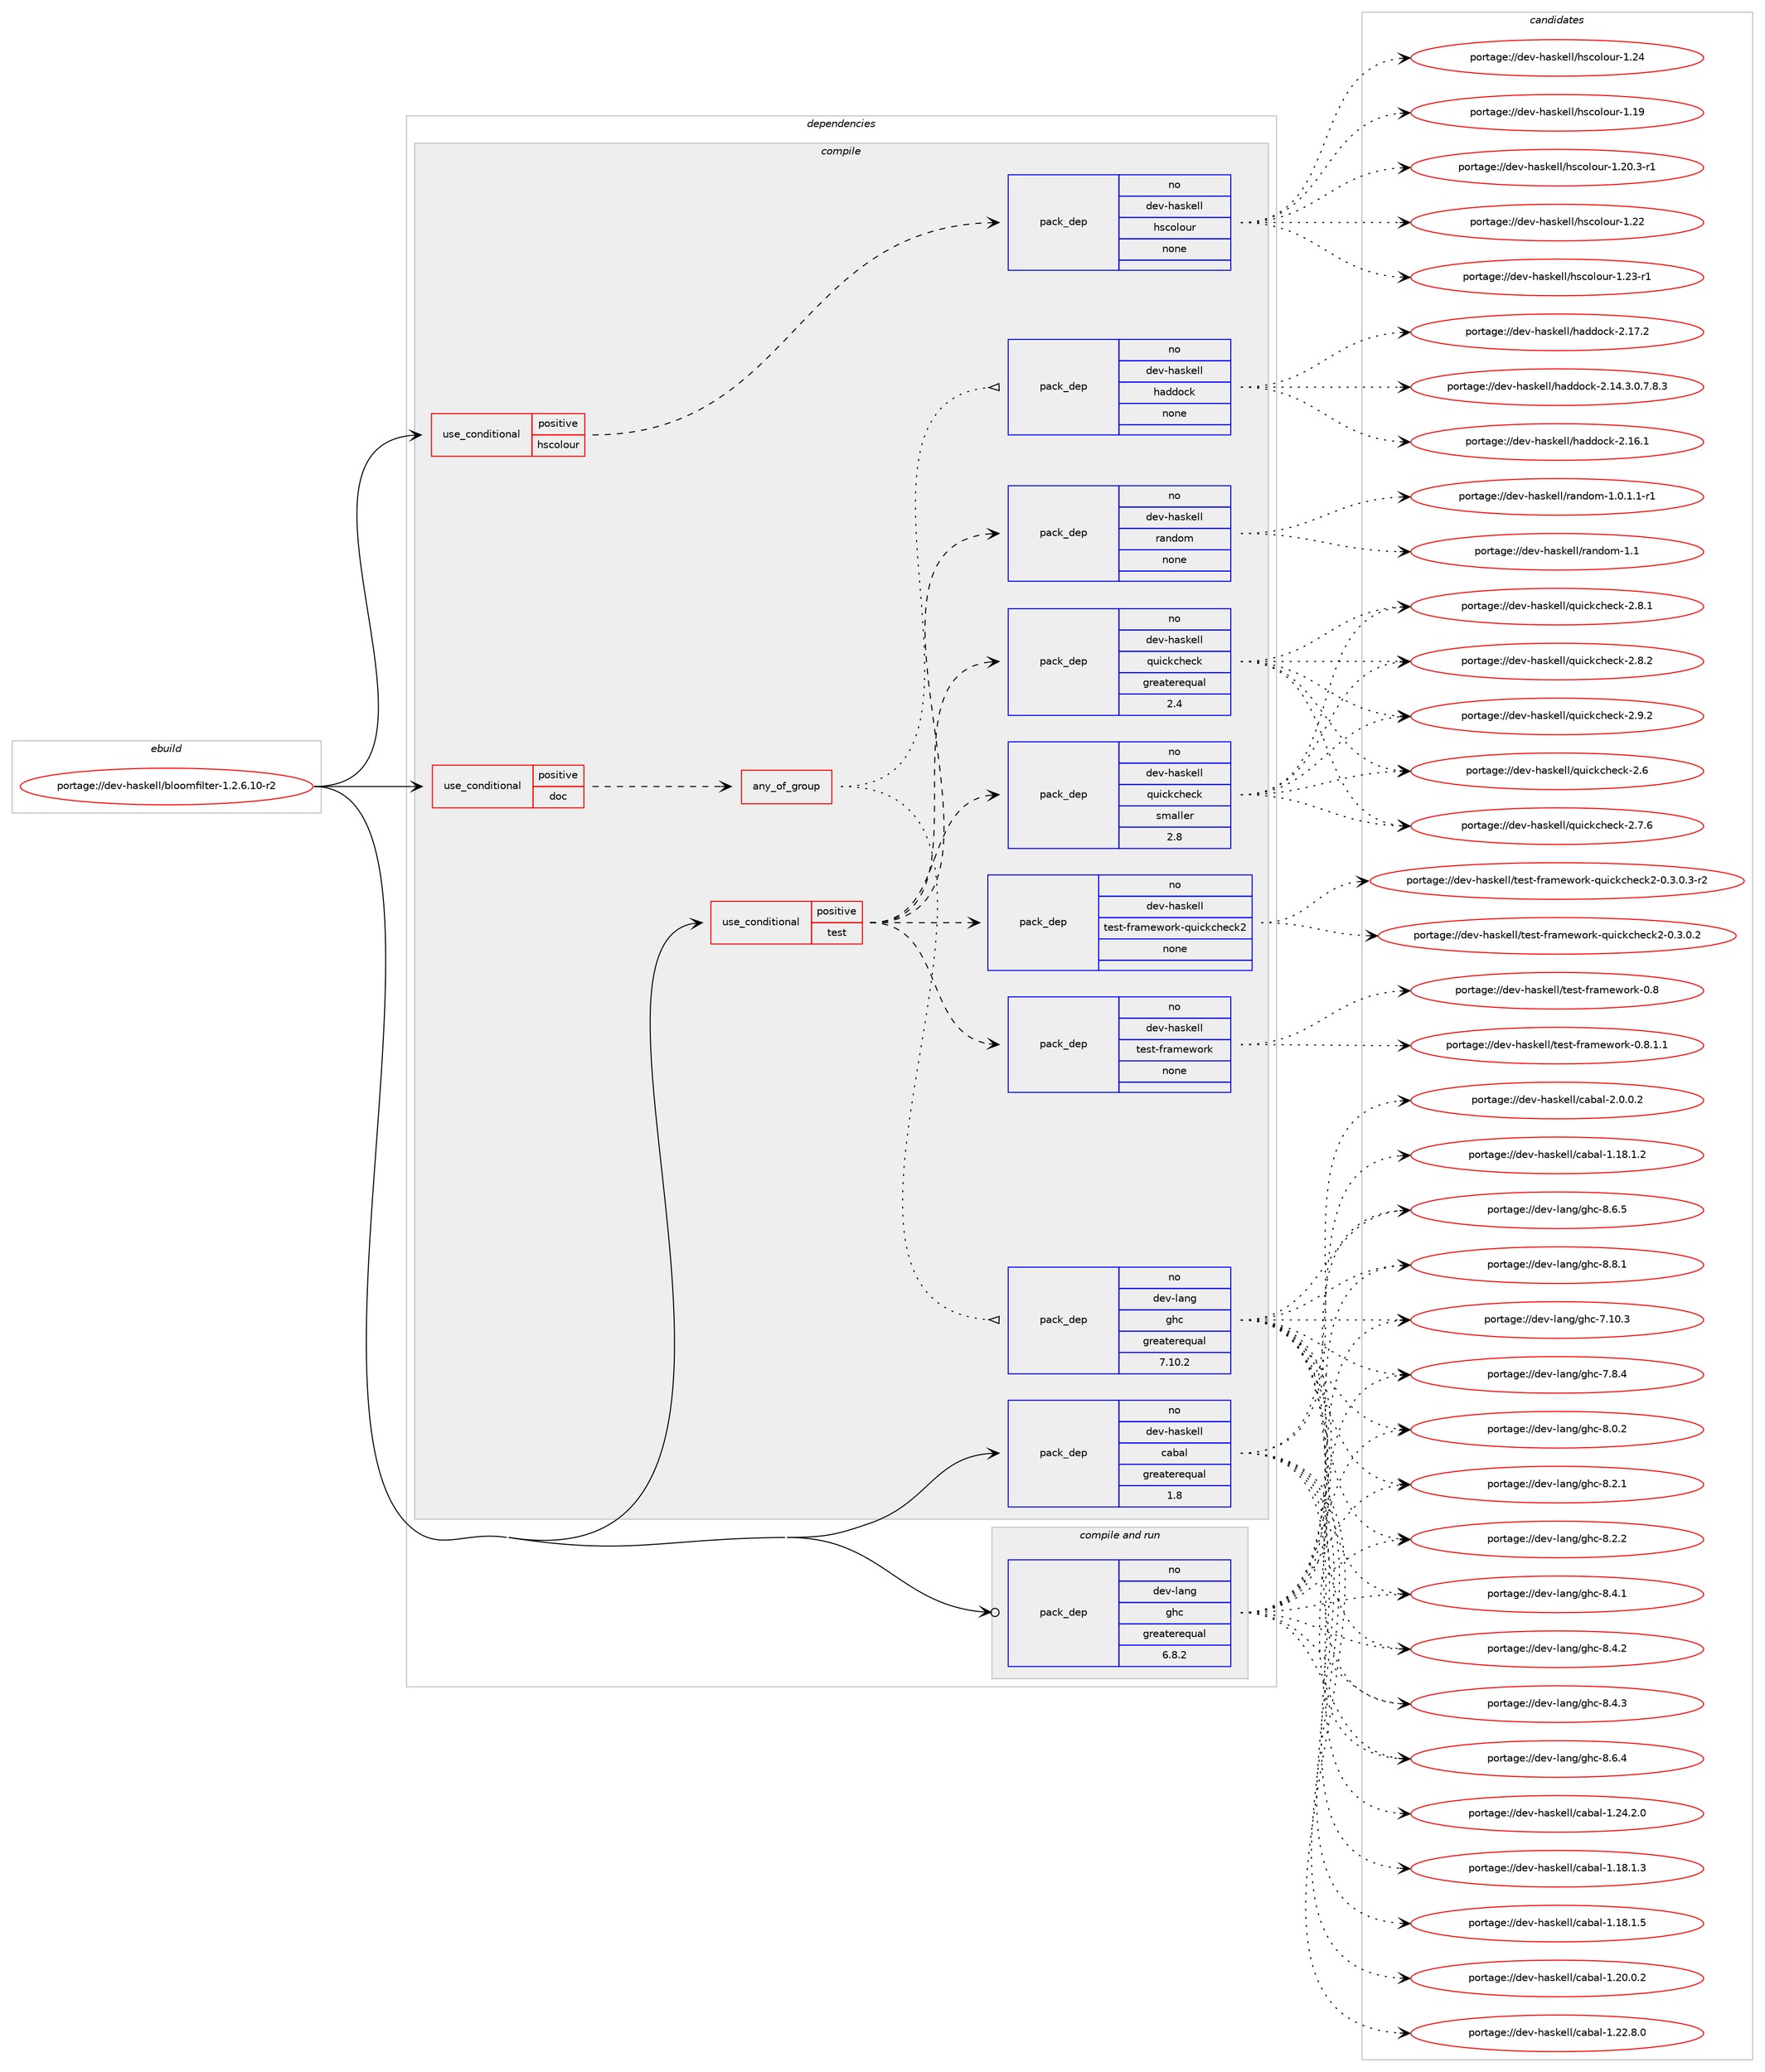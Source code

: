digraph prolog {

# *************
# Graph options
# *************

newrank=true;
concentrate=true;
compound=true;
graph [rankdir=LR,fontname=Helvetica,fontsize=10,ranksep=1.5];#, ranksep=2.5, nodesep=0.2];
edge  [arrowhead=vee];
node  [fontname=Helvetica,fontsize=10];

# **********
# The ebuild
# **********

subgraph cluster_leftcol {
color=gray;
rank=same;
label=<<i>ebuild</i>>;
id [label="portage://dev-haskell/bloomfilter-1.2.6.10-r2", color=red, width=4, href="../dev-haskell/bloomfilter-1.2.6.10-r2.svg"];
}

# ****************
# The dependencies
# ****************

subgraph cluster_midcol {
color=gray;
label=<<i>dependencies</i>>;
subgraph cluster_compile {
fillcolor="#eeeeee";
style=filled;
label=<<i>compile</i>>;
subgraph cond14401 {
dependency63109 [label=<<TABLE BORDER="0" CELLBORDER="1" CELLSPACING="0" CELLPADDING="4"><TR><TD ROWSPAN="3" CELLPADDING="10">use_conditional</TD></TR><TR><TD>positive</TD></TR><TR><TD>doc</TD></TR></TABLE>>, shape=none, color=red];
subgraph any1400 {
dependency63110 [label=<<TABLE BORDER="0" CELLBORDER="1" CELLSPACING="0" CELLPADDING="4"><TR><TD CELLPADDING="10">any_of_group</TD></TR></TABLE>>, shape=none, color=red];subgraph pack47251 {
dependency63111 [label=<<TABLE BORDER="0" CELLBORDER="1" CELLSPACING="0" CELLPADDING="4" WIDTH="220"><TR><TD ROWSPAN="6" CELLPADDING="30">pack_dep</TD></TR><TR><TD WIDTH="110">no</TD></TR><TR><TD>dev-haskell</TD></TR><TR><TD>haddock</TD></TR><TR><TD>none</TD></TR><TR><TD></TD></TR></TABLE>>, shape=none, color=blue];
}
dependency63110:e -> dependency63111:w [weight=20,style="dotted",arrowhead="oinv"];
subgraph pack47252 {
dependency63112 [label=<<TABLE BORDER="0" CELLBORDER="1" CELLSPACING="0" CELLPADDING="4" WIDTH="220"><TR><TD ROWSPAN="6" CELLPADDING="30">pack_dep</TD></TR><TR><TD WIDTH="110">no</TD></TR><TR><TD>dev-lang</TD></TR><TR><TD>ghc</TD></TR><TR><TD>greaterequal</TD></TR><TR><TD>7.10.2</TD></TR></TABLE>>, shape=none, color=blue];
}
dependency63110:e -> dependency63112:w [weight=20,style="dotted",arrowhead="oinv"];
}
dependency63109:e -> dependency63110:w [weight=20,style="dashed",arrowhead="vee"];
}
id:e -> dependency63109:w [weight=20,style="solid",arrowhead="vee"];
subgraph cond14402 {
dependency63113 [label=<<TABLE BORDER="0" CELLBORDER="1" CELLSPACING="0" CELLPADDING="4"><TR><TD ROWSPAN="3" CELLPADDING="10">use_conditional</TD></TR><TR><TD>positive</TD></TR><TR><TD>hscolour</TD></TR></TABLE>>, shape=none, color=red];
subgraph pack47253 {
dependency63114 [label=<<TABLE BORDER="0" CELLBORDER="1" CELLSPACING="0" CELLPADDING="4" WIDTH="220"><TR><TD ROWSPAN="6" CELLPADDING="30">pack_dep</TD></TR><TR><TD WIDTH="110">no</TD></TR><TR><TD>dev-haskell</TD></TR><TR><TD>hscolour</TD></TR><TR><TD>none</TD></TR><TR><TD></TD></TR></TABLE>>, shape=none, color=blue];
}
dependency63113:e -> dependency63114:w [weight=20,style="dashed",arrowhead="vee"];
}
id:e -> dependency63113:w [weight=20,style="solid",arrowhead="vee"];
subgraph cond14403 {
dependency63115 [label=<<TABLE BORDER="0" CELLBORDER="1" CELLSPACING="0" CELLPADDING="4"><TR><TD ROWSPAN="3" CELLPADDING="10">use_conditional</TD></TR><TR><TD>positive</TD></TR><TR><TD>test</TD></TR></TABLE>>, shape=none, color=red];
subgraph pack47254 {
dependency63116 [label=<<TABLE BORDER="0" CELLBORDER="1" CELLSPACING="0" CELLPADDING="4" WIDTH="220"><TR><TD ROWSPAN="6" CELLPADDING="30">pack_dep</TD></TR><TR><TD WIDTH="110">no</TD></TR><TR><TD>dev-haskell</TD></TR><TR><TD>quickcheck</TD></TR><TR><TD>greaterequal</TD></TR><TR><TD>2.4</TD></TR></TABLE>>, shape=none, color=blue];
}
dependency63115:e -> dependency63116:w [weight=20,style="dashed",arrowhead="vee"];
subgraph pack47255 {
dependency63117 [label=<<TABLE BORDER="0" CELLBORDER="1" CELLSPACING="0" CELLPADDING="4" WIDTH="220"><TR><TD ROWSPAN="6" CELLPADDING="30">pack_dep</TD></TR><TR><TD WIDTH="110">no</TD></TR><TR><TD>dev-haskell</TD></TR><TR><TD>quickcheck</TD></TR><TR><TD>smaller</TD></TR><TR><TD>2.8</TD></TR></TABLE>>, shape=none, color=blue];
}
dependency63115:e -> dependency63117:w [weight=20,style="dashed",arrowhead="vee"];
subgraph pack47256 {
dependency63118 [label=<<TABLE BORDER="0" CELLBORDER="1" CELLSPACING="0" CELLPADDING="4" WIDTH="220"><TR><TD ROWSPAN="6" CELLPADDING="30">pack_dep</TD></TR><TR><TD WIDTH="110">no</TD></TR><TR><TD>dev-haskell</TD></TR><TR><TD>random</TD></TR><TR><TD>none</TD></TR><TR><TD></TD></TR></TABLE>>, shape=none, color=blue];
}
dependency63115:e -> dependency63118:w [weight=20,style="dashed",arrowhead="vee"];
subgraph pack47257 {
dependency63119 [label=<<TABLE BORDER="0" CELLBORDER="1" CELLSPACING="0" CELLPADDING="4" WIDTH="220"><TR><TD ROWSPAN="6" CELLPADDING="30">pack_dep</TD></TR><TR><TD WIDTH="110">no</TD></TR><TR><TD>dev-haskell</TD></TR><TR><TD>test-framework</TD></TR><TR><TD>none</TD></TR><TR><TD></TD></TR></TABLE>>, shape=none, color=blue];
}
dependency63115:e -> dependency63119:w [weight=20,style="dashed",arrowhead="vee"];
subgraph pack47258 {
dependency63120 [label=<<TABLE BORDER="0" CELLBORDER="1" CELLSPACING="0" CELLPADDING="4" WIDTH="220"><TR><TD ROWSPAN="6" CELLPADDING="30">pack_dep</TD></TR><TR><TD WIDTH="110">no</TD></TR><TR><TD>dev-haskell</TD></TR><TR><TD>test-framework-quickcheck2</TD></TR><TR><TD>none</TD></TR><TR><TD></TD></TR></TABLE>>, shape=none, color=blue];
}
dependency63115:e -> dependency63120:w [weight=20,style="dashed",arrowhead="vee"];
}
id:e -> dependency63115:w [weight=20,style="solid",arrowhead="vee"];
subgraph pack47259 {
dependency63121 [label=<<TABLE BORDER="0" CELLBORDER="1" CELLSPACING="0" CELLPADDING="4" WIDTH="220"><TR><TD ROWSPAN="6" CELLPADDING="30">pack_dep</TD></TR><TR><TD WIDTH="110">no</TD></TR><TR><TD>dev-haskell</TD></TR><TR><TD>cabal</TD></TR><TR><TD>greaterequal</TD></TR><TR><TD>1.8</TD></TR></TABLE>>, shape=none, color=blue];
}
id:e -> dependency63121:w [weight=20,style="solid",arrowhead="vee"];
}
subgraph cluster_compileandrun {
fillcolor="#eeeeee";
style=filled;
label=<<i>compile and run</i>>;
subgraph pack47260 {
dependency63122 [label=<<TABLE BORDER="0" CELLBORDER="1" CELLSPACING="0" CELLPADDING="4" WIDTH="220"><TR><TD ROWSPAN="6" CELLPADDING="30">pack_dep</TD></TR><TR><TD WIDTH="110">no</TD></TR><TR><TD>dev-lang</TD></TR><TR><TD>ghc</TD></TR><TR><TD>greaterequal</TD></TR><TR><TD>6.8.2</TD></TR></TABLE>>, shape=none, color=blue];
}
id:e -> dependency63122:w [weight=20,style="solid",arrowhead="odotvee"];
}
subgraph cluster_run {
fillcolor="#eeeeee";
style=filled;
label=<<i>run</i>>;
}
}

# **************
# The candidates
# **************

subgraph cluster_choices {
rank=same;
color=gray;
label=<<i>candidates</i>>;

subgraph choice47251 {
color=black;
nodesep=1;
choiceportage1001011184510497115107101108108471049710010011199107455046495246514648465546564651 [label="portage://dev-haskell/haddock-2.14.3.0.7.8.3", color=red, width=4,href="../dev-haskell/haddock-2.14.3.0.7.8.3.svg"];
choiceportage100101118451049711510710110810847104971001001119910745504649544649 [label="portage://dev-haskell/haddock-2.16.1", color=red, width=4,href="../dev-haskell/haddock-2.16.1.svg"];
choiceportage100101118451049711510710110810847104971001001119910745504649554650 [label="portage://dev-haskell/haddock-2.17.2", color=red, width=4,href="../dev-haskell/haddock-2.17.2.svg"];
dependency63111:e -> choiceportage1001011184510497115107101108108471049710010011199107455046495246514648465546564651:w [style=dotted,weight="100"];
dependency63111:e -> choiceportage100101118451049711510710110810847104971001001119910745504649544649:w [style=dotted,weight="100"];
dependency63111:e -> choiceportage100101118451049711510710110810847104971001001119910745504649554650:w [style=dotted,weight="100"];
}
subgraph choice47252 {
color=black;
nodesep=1;
choiceportage1001011184510897110103471031049945554649484651 [label="portage://dev-lang/ghc-7.10.3", color=red, width=4,href="../dev-lang/ghc-7.10.3.svg"];
choiceportage10010111845108971101034710310499455546564652 [label="portage://dev-lang/ghc-7.8.4", color=red, width=4,href="../dev-lang/ghc-7.8.4.svg"];
choiceportage10010111845108971101034710310499455646484650 [label="portage://dev-lang/ghc-8.0.2", color=red, width=4,href="../dev-lang/ghc-8.0.2.svg"];
choiceportage10010111845108971101034710310499455646504649 [label="portage://dev-lang/ghc-8.2.1", color=red, width=4,href="../dev-lang/ghc-8.2.1.svg"];
choiceportage10010111845108971101034710310499455646504650 [label="portage://dev-lang/ghc-8.2.2", color=red, width=4,href="../dev-lang/ghc-8.2.2.svg"];
choiceportage10010111845108971101034710310499455646524649 [label="portage://dev-lang/ghc-8.4.1", color=red, width=4,href="../dev-lang/ghc-8.4.1.svg"];
choiceportage10010111845108971101034710310499455646524650 [label="portage://dev-lang/ghc-8.4.2", color=red, width=4,href="../dev-lang/ghc-8.4.2.svg"];
choiceportage10010111845108971101034710310499455646524651 [label="portage://dev-lang/ghc-8.4.3", color=red, width=4,href="../dev-lang/ghc-8.4.3.svg"];
choiceportage10010111845108971101034710310499455646544652 [label="portage://dev-lang/ghc-8.6.4", color=red, width=4,href="../dev-lang/ghc-8.6.4.svg"];
choiceportage10010111845108971101034710310499455646544653 [label="portage://dev-lang/ghc-8.6.5", color=red, width=4,href="../dev-lang/ghc-8.6.5.svg"];
choiceportage10010111845108971101034710310499455646564649 [label="portage://dev-lang/ghc-8.8.1", color=red, width=4,href="../dev-lang/ghc-8.8.1.svg"];
dependency63112:e -> choiceportage1001011184510897110103471031049945554649484651:w [style=dotted,weight="100"];
dependency63112:e -> choiceportage10010111845108971101034710310499455546564652:w [style=dotted,weight="100"];
dependency63112:e -> choiceportage10010111845108971101034710310499455646484650:w [style=dotted,weight="100"];
dependency63112:e -> choiceportage10010111845108971101034710310499455646504649:w [style=dotted,weight="100"];
dependency63112:e -> choiceportage10010111845108971101034710310499455646504650:w [style=dotted,weight="100"];
dependency63112:e -> choiceportage10010111845108971101034710310499455646524649:w [style=dotted,weight="100"];
dependency63112:e -> choiceportage10010111845108971101034710310499455646524650:w [style=dotted,weight="100"];
dependency63112:e -> choiceportage10010111845108971101034710310499455646524651:w [style=dotted,weight="100"];
dependency63112:e -> choiceportage10010111845108971101034710310499455646544652:w [style=dotted,weight="100"];
dependency63112:e -> choiceportage10010111845108971101034710310499455646544653:w [style=dotted,weight="100"];
dependency63112:e -> choiceportage10010111845108971101034710310499455646564649:w [style=dotted,weight="100"];
}
subgraph choice47253 {
color=black;
nodesep=1;
choiceportage100101118451049711510710110810847104115991111081111171144549464957 [label="portage://dev-haskell/hscolour-1.19", color=red, width=4,href="../dev-haskell/hscolour-1.19.svg"];
choiceportage10010111845104971151071011081084710411599111108111117114454946504846514511449 [label="portage://dev-haskell/hscolour-1.20.3-r1", color=red, width=4,href="../dev-haskell/hscolour-1.20.3-r1.svg"];
choiceportage100101118451049711510710110810847104115991111081111171144549465050 [label="portage://dev-haskell/hscolour-1.22", color=red, width=4,href="../dev-haskell/hscolour-1.22.svg"];
choiceportage1001011184510497115107101108108471041159911110811111711445494650514511449 [label="portage://dev-haskell/hscolour-1.23-r1", color=red, width=4,href="../dev-haskell/hscolour-1.23-r1.svg"];
choiceportage100101118451049711510710110810847104115991111081111171144549465052 [label="portage://dev-haskell/hscolour-1.24", color=red, width=4,href="../dev-haskell/hscolour-1.24.svg"];
dependency63114:e -> choiceportage100101118451049711510710110810847104115991111081111171144549464957:w [style=dotted,weight="100"];
dependency63114:e -> choiceportage10010111845104971151071011081084710411599111108111117114454946504846514511449:w [style=dotted,weight="100"];
dependency63114:e -> choiceportage100101118451049711510710110810847104115991111081111171144549465050:w [style=dotted,weight="100"];
dependency63114:e -> choiceportage1001011184510497115107101108108471041159911110811111711445494650514511449:w [style=dotted,weight="100"];
dependency63114:e -> choiceportage100101118451049711510710110810847104115991111081111171144549465052:w [style=dotted,weight="100"];
}
subgraph choice47254 {
color=black;
nodesep=1;
choiceportage10010111845104971151071011081084711311710599107991041019910745504654 [label="portage://dev-haskell/quickcheck-2.6", color=red, width=4,href="../dev-haskell/quickcheck-2.6.svg"];
choiceportage100101118451049711510710110810847113117105991079910410199107455046554654 [label="portage://dev-haskell/quickcheck-2.7.6", color=red, width=4,href="../dev-haskell/quickcheck-2.7.6.svg"];
choiceportage100101118451049711510710110810847113117105991079910410199107455046564649 [label="portage://dev-haskell/quickcheck-2.8.1", color=red, width=4,href="../dev-haskell/quickcheck-2.8.1.svg"];
choiceportage100101118451049711510710110810847113117105991079910410199107455046564650 [label="portage://dev-haskell/quickcheck-2.8.2", color=red, width=4,href="../dev-haskell/quickcheck-2.8.2.svg"];
choiceportage100101118451049711510710110810847113117105991079910410199107455046574650 [label="portage://dev-haskell/quickcheck-2.9.2", color=red, width=4,href="../dev-haskell/quickcheck-2.9.2.svg"];
dependency63116:e -> choiceportage10010111845104971151071011081084711311710599107991041019910745504654:w [style=dotted,weight="100"];
dependency63116:e -> choiceportage100101118451049711510710110810847113117105991079910410199107455046554654:w [style=dotted,weight="100"];
dependency63116:e -> choiceportage100101118451049711510710110810847113117105991079910410199107455046564649:w [style=dotted,weight="100"];
dependency63116:e -> choiceportage100101118451049711510710110810847113117105991079910410199107455046564650:w [style=dotted,weight="100"];
dependency63116:e -> choiceportage100101118451049711510710110810847113117105991079910410199107455046574650:w [style=dotted,weight="100"];
}
subgraph choice47255 {
color=black;
nodesep=1;
choiceportage10010111845104971151071011081084711311710599107991041019910745504654 [label="portage://dev-haskell/quickcheck-2.6", color=red, width=4,href="../dev-haskell/quickcheck-2.6.svg"];
choiceportage100101118451049711510710110810847113117105991079910410199107455046554654 [label="portage://dev-haskell/quickcheck-2.7.6", color=red, width=4,href="../dev-haskell/quickcheck-2.7.6.svg"];
choiceportage100101118451049711510710110810847113117105991079910410199107455046564649 [label="portage://dev-haskell/quickcheck-2.8.1", color=red, width=4,href="../dev-haskell/quickcheck-2.8.1.svg"];
choiceportage100101118451049711510710110810847113117105991079910410199107455046564650 [label="portage://dev-haskell/quickcheck-2.8.2", color=red, width=4,href="../dev-haskell/quickcheck-2.8.2.svg"];
choiceportage100101118451049711510710110810847113117105991079910410199107455046574650 [label="portage://dev-haskell/quickcheck-2.9.2", color=red, width=4,href="../dev-haskell/quickcheck-2.9.2.svg"];
dependency63117:e -> choiceportage10010111845104971151071011081084711311710599107991041019910745504654:w [style=dotted,weight="100"];
dependency63117:e -> choiceportage100101118451049711510710110810847113117105991079910410199107455046554654:w [style=dotted,weight="100"];
dependency63117:e -> choiceportage100101118451049711510710110810847113117105991079910410199107455046564649:w [style=dotted,weight="100"];
dependency63117:e -> choiceportage100101118451049711510710110810847113117105991079910410199107455046564650:w [style=dotted,weight="100"];
dependency63117:e -> choiceportage100101118451049711510710110810847113117105991079910410199107455046574650:w [style=dotted,weight="100"];
}
subgraph choice47256 {
color=black;
nodesep=1;
choiceportage1001011184510497115107101108108471149711010011110945494648464946494511449 [label="portage://dev-haskell/random-1.0.1.1-r1", color=red, width=4,href="../dev-haskell/random-1.0.1.1-r1.svg"];
choiceportage1001011184510497115107101108108471149711010011110945494649 [label="portage://dev-haskell/random-1.1", color=red, width=4,href="../dev-haskell/random-1.1.svg"];
dependency63118:e -> choiceportage1001011184510497115107101108108471149711010011110945494648464946494511449:w [style=dotted,weight="100"];
dependency63118:e -> choiceportage1001011184510497115107101108108471149711010011110945494649:w [style=dotted,weight="100"];
}
subgraph choice47257 {
color=black;
nodesep=1;
choiceportage100101118451049711510710110810847116101115116451021149710910111911111410745484656 [label="portage://dev-haskell/test-framework-0.8", color=red, width=4,href="../dev-haskell/test-framework-0.8.svg"];
choiceportage10010111845104971151071011081084711610111511645102114971091011191111141074548465646494649 [label="portage://dev-haskell/test-framework-0.8.1.1", color=red, width=4,href="../dev-haskell/test-framework-0.8.1.1.svg"];
dependency63119:e -> choiceportage100101118451049711510710110810847116101115116451021149710910111911111410745484656:w [style=dotted,weight="100"];
dependency63119:e -> choiceportage10010111845104971151071011081084711610111511645102114971091011191111141074548465646494649:w [style=dotted,weight="100"];
}
subgraph choice47258 {
color=black;
nodesep=1;
choiceportage100101118451049711510710110810847116101115116451021149710910111911111410745113117105991079910410199107504548465146484650 [label="portage://dev-haskell/test-framework-quickcheck2-0.3.0.2", color=red, width=4,href="../dev-haskell/test-framework-quickcheck2-0.3.0.2.svg"];
choiceportage1001011184510497115107101108108471161011151164510211497109101119111114107451131171059910799104101991075045484651464846514511450 [label="portage://dev-haskell/test-framework-quickcheck2-0.3.0.3-r2", color=red, width=4,href="../dev-haskell/test-framework-quickcheck2-0.3.0.3-r2.svg"];
dependency63120:e -> choiceportage100101118451049711510710110810847116101115116451021149710910111911111410745113117105991079910410199107504548465146484650:w [style=dotted,weight="100"];
dependency63120:e -> choiceportage1001011184510497115107101108108471161011151164510211497109101119111114107451131171059910799104101991075045484651464846514511450:w [style=dotted,weight="100"];
}
subgraph choice47259 {
color=black;
nodesep=1;
choiceportage10010111845104971151071011081084799979897108454946495646494650 [label="portage://dev-haskell/cabal-1.18.1.2", color=red, width=4,href="../dev-haskell/cabal-1.18.1.2.svg"];
choiceportage10010111845104971151071011081084799979897108454946495646494651 [label="portage://dev-haskell/cabal-1.18.1.3", color=red, width=4,href="../dev-haskell/cabal-1.18.1.3.svg"];
choiceportage10010111845104971151071011081084799979897108454946495646494653 [label="portage://dev-haskell/cabal-1.18.1.5", color=red, width=4,href="../dev-haskell/cabal-1.18.1.5.svg"];
choiceportage10010111845104971151071011081084799979897108454946504846484650 [label="portage://dev-haskell/cabal-1.20.0.2", color=red, width=4,href="../dev-haskell/cabal-1.20.0.2.svg"];
choiceportage10010111845104971151071011081084799979897108454946505046564648 [label="portage://dev-haskell/cabal-1.22.8.0", color=red, width=4,href="../dev-haskell/cabal-1.22.8.0.svg"];
choiceportage10010111845104971151071011081084799979897108454946505246504648 [label="portage://dev-haskell/cabal-1.24.2.0", color=red, width=4,href="../dev-haskell/cabal-1.24.2.0.svg"];
choiceportage100101118451049711510710110810847999798971084550464846484650 [label="portage://dev-haskell/cabal-2.0.0.2", color=red, width=4,href="../dev-haskell/cabal-2.0.0.2.svg"];
dependency63121:e -> choiceportage10010111845104971151071011081084799979897108454946495646494650:w [style=dotted,weight="100"];
dependency63121:e -> choiceportage10010111845104971151071011081084799979897108454946495646494651:w [style=dotted,weight="100"];
dependency63121:e -> choiceportage10010111845104971151071011081084799979897108454946495646494653:w [style=dotted,weight="100"];
dependency63121:e -> choiceportage10010111845104971151071011081084799979897108454946504846484650:w [style=dotted,weight="100"];
dependency63121:e -> choiceportage10010111845104971151071011081084799979897108454946505046564648:w [style=dotted,weight="100"];
dependency63121:e -> choiceportage10010111845104971151071011081084799979897108454946505246504648:w [style=dotted,weight="100"];
dependency63121:e -> choiceportage100101118451049711510710110810847999798971084550464846484650:w [style=dotted,weight="100"];
}
subgraph choice47260 {
color=black;
nodesep=1;
choiceportage1001011184510897110103471031049945554649484651 [label="portage://dev-lang/ghc-7.10.3", color=red, width=4,href="../dev-lang/ghc-7.10.3.svg"];
choiceportage10010111845108971101034710310499455546564652 [label="portage://dev-lang/ghc-7.8.4", color=red, width=4,href="../dev-lang/ghc-7.8.4.svg"];
choiceportage10010111845108971101034710310499455646484650 [label="portage://dev-lang/ghc-8.0.2", color=red, width=4,href="../dev-lang/ghc-8.0.2.svg"];
choiceportage10010111845108971101034710310499455646504649 [label="portage://dev-lang/ghc-8.2.1", color=red, width=4,href="../dev-lang/ghc-8.2.1.svg"];
choiceportage10010111845108971101034710310499455646504650 [label="portage://dev-lang/ghc-8.2.2", color=red, width=4,href="../dev-lang/ghc-8.2.2.svg"];
choiceportage10010111845108971101034710310499455646524649 [label="portage://dev-lang/ghc-8.4.1", color=red, width=4,href="../dev-lang/ghc-8.4.1.svg"];
choiceportage10010111845108971101034710310499455646524650 [label="portage://dev-lang/ghc-8.4.2", color=red, width=4,href="../dev-lang/ghc-8.4.2.svg"];
choiceportage10010111845108971101034710310499455646524651 [label="portage://dev-lang/ghc-8.4.3", color=red, width=4,href="../dev-lang/ghc-8.4.3.svg"];
choiceportage10010111845108971101034710310499455646544652 [label="portage://dev-lang/ghc-8.6.4", color=red, width=4,href="../dev-lang/ghc-8.6.4.svg"];
choiceportage10010111845108971101034710310499455646544653 [label="portage://dev-lang/ghc-8.6.5", color=red, width=4,href="../dev-lang/ghc-8.6.5.svg"];
choiceportage10010111845108971101034710310499455646564649 [label="portage://dev-lang/ghc-8.8.1", color=red, width=4,href="../dev-lang/ghc-8.8.1.svg"];
dependency63122:e -> choiceportage1001011184510897110103471031049945554649484651:w [style=dotted,weight="100"];
dependency63122:e -> choiceportage10010111845108971101034710310499455546564652:w [style=dotted,weight="100"];
dependency63122:e -> choiceportage10010111845108971101034710310499455646484650:w [style=dotted,weight="100"];
dependency63122:e -> choiceportage10010111845108971101034710310499455646504649:w [style=dotted,weight="100"];
dependency63122:e -> choiceportage10010111845108971101034710310499455646504650:w [style=dotted,weight="100"];
dependency63122:e -> choiceportage10010111845108971101034710310499455646524649:w [style=dotted,weight="100"];
dependency63122:e -> choiceportage10010111845108971101034710310499455646524650:w [style=dotted,weight="100"];
dependency63122:e -> choiceportage10010111845108971101034710310499455646524651:w [style=dotted,weight="100"];
dependency63122:e -> choiceportage10010111845108971101034710310499455646544652:w [style=dotted,weight="100"];
dependency63122:e -> choiceportage10010111845108971101034710310499455646544653:w [style=dotted,weight="100"];
dependency63122:e -> choiceportage10010111845108971101034710310499455646564649:w [style=dotted,weight="100"];
}
}

}
